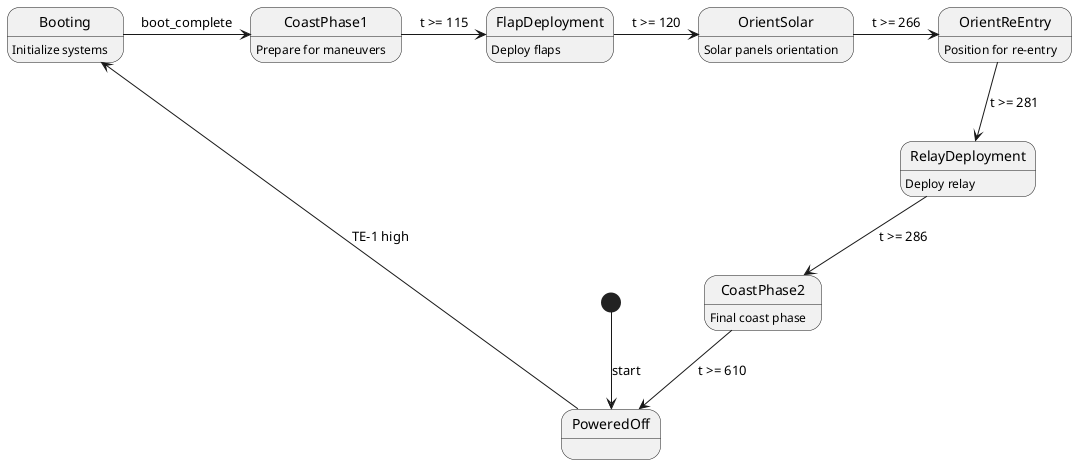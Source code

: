 @startuml Icarus
[*] -down-> PoweredOff : start

PoweredOff -down-> Booting : TE-1 high
Booting -right-> CoastPhase1 : boot_complete
CoastPhase1 -right-> FlapDeployment : t >= 115
FlapDeployment -right-> OrientSolar : t >= 120
OrientSolar -right-> OrientReEntry : t >= 266
OrientReEntry --> RelayDeployment : t >= 281
RelayDeployment --> CoastPhase2 : t >= 286
CoastPhase2 -down-> PoweredOff : t >= 610

Booting : Initialize systems
CoastPhase1 : Prepare for maneuvers
FlapDeployment : Deploy flaps
OrientSolar : Solar panels orientation
OrientReEntry : Position for re-entry
RelayDeployment : Deploy relay
CoastPhase2 : Final coast phase

@enduml
